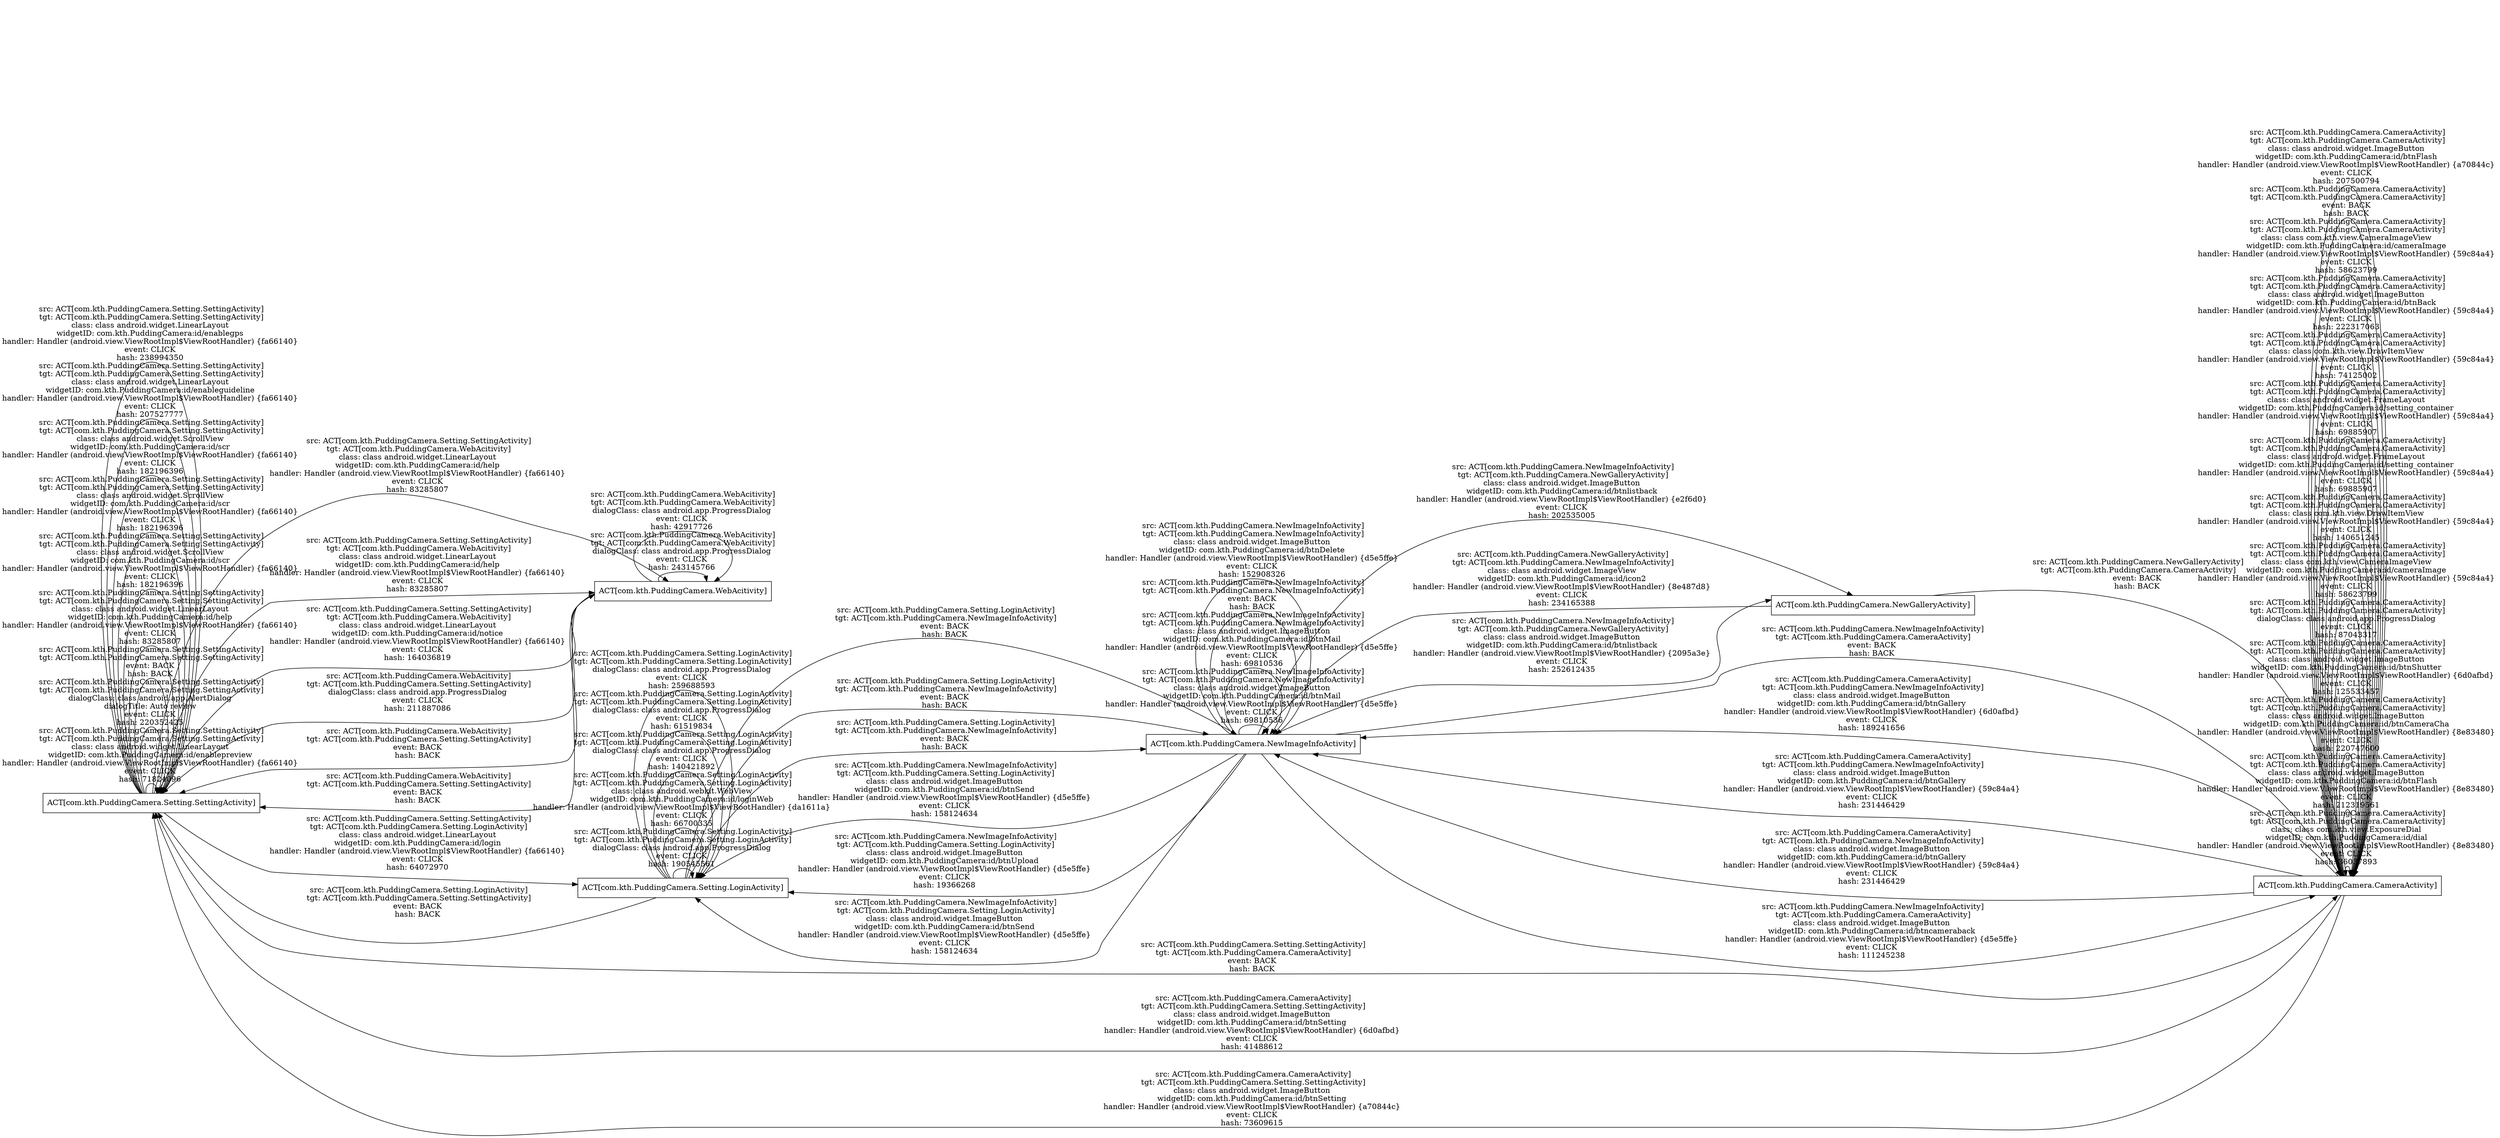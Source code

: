 digraph G {
 rankdir=LR;
 node[shape=box];
n1 [label="ACT[com.kth.PuddingCamera.Setting.SettingActivity]"];
n5 [label="ACT[com.kth.PuddingCamera.WebAcitivity]"];
n3 [label="ACT[com.kth.PuddingCamera.NewGalleryActivity]"];
n4 [label="ACT[com.kth.PuddingCamera.Setting.LoginActivity]"];
n0 [label="ACT[com.kth.PuddingCamera.CameraActivity]"];
n2 [label="ACT[com.kth.PuddingCamera.NewImageInfoActivity]"];
n0 -> n0 [label="src: ACT[com.kth.PuddingCamera.CameraActivity]\ntgt: ACT[com.kth.PuddingCamera.CameraActivity]\nclass: class com.kth.view.ExposureDial \nwidgetID: com.kth.PuddingCamera:id/dial \nhandler: Handler (android.view.ViewRootImpl$ViewRootHandler) {8e83480} \nevent: CLICK \nhash: 36037893 "];
n0 -> n0 [label="src: ACT[com.kth.PuddingCamera.CameraActivity]\ntgt: ACT[com.kth.PuddingCamera.CameraActivity]\nclass: class android.widget.ImageButton \nwidgetID: com.kth.PuddingCamera:id/btnFlash \nhandler: Handler (android.view.ViewRootImpl$ViewRootHandler) {8e83480} \nevent: CLICK \nhash: 212319561 "];
n0 -> n0 [label="src: ACT[com.kth.PuddingCamera.CameraActivity]\ntgt: ACT[com.kth.PuddingCamera.CameraActivity]\nclass: class android.widget.ImageButton \nwidgetID: com.kth.PuddingCamera:id/btnCameraCha \nhandler: Handler (android.view.ViewRootImpl$ViewRootHandler) {8e83480} \nevent: CLICK \nhash: 220747600 "];
n0 -> n1 [label="src: ACT[com.kth.PuddingCamera.CameraActivity]\ntgt: ACT[com.kth.PuddingCamera.Setting.SettingActivity]\nclass: class android.widget.ImageButton \nwidgetID: com.kth.PuddingCamera:id/btnSetting \nhandler: Handler (android.view.ViewRootImpl$ViewRootHandler) {6d0afbd} \nevent: CLICK \nhash: 41488612 "];
n0 -> n0 [label="src: ACT[com.kth.PuddingCamera.CameraActivity]\ntgt: ACT[com.kth.PuddingCamera.CameraActivity]\nclass: class android.widget.ImageButton \nwidgetID: com.kth.PuddingCamera:id/btnShutter \nhandler: Handler (android.view.ViewRootImpl$ViewRootHandler) {6d0afbd} \nevent: CLICK \nhash: 125533457 "];
n0 -> n0 [label="src: ACT[com.kth.PuddingCamera.CameraActivity]\ntgt: ACT[com.kth.PuddingCamera.CameraActivity]\ndialogClass: class android.app.ProgressDialog \nevent: CLICK \nhash: 87043317 "];
n0 -> n2 [label="src: ACT[com.kth.PuddingCamera.CameraActivity]\ntgt: ACT[com.kth.PuddingCamera.NewImageInfoActivity]\nclass: class android.widget.ImageButton \nwidgetID: com.kth.PuddingCamera:id/btnGallery \nhandler: Handler (android.view.ViewRootImpl$ViewRootHandler) {6d0afbd} \nevent: CLICK \nhash: 189241656 "];
n2 -> n0 [label="src: ACT[com.kth.PuddingCamera.NewImageInfoActivity]\ntgt: ACT[com.kth.PuddingCamera.CameraActivity]\nevent: BACK \nhash: BACK "];
n0 -> n0 [label="src: ACT[com.kth.PuddingCamera.CameraActivity]\ntgt: ACT[com.kth.PuddingCamera.CameraActivity]\nclass: class com.kth.view.CameraImageView \nwidgetID: com.kth.PuddingCamera:id/cameraImage \nhandler: Handler (android.view.ViewRootImpl$ViewRootHandler) {59c84a4} \nevent: CLICK \nhash: 58623799 "];
n0 -> n0 [label="src: ACT[com.kth.PuddingCamera.CameraActivity]\ntgt: ACT[com.kth.PuddingCamera.CameraActivity]\nclass: class com.kth.view.DrawItemView \nhandler: Handler (android.view.ViewRootImpl$ViewRootHandler) {59c84a4} \nevent: CLICK \nhash: 140651245 "];
n0 -> n0 [label="src: ACT[com.kth.PuddingCamera.CameraActivity]\ntgt: ACT[com.kth.PuddingCamera.CameraActivity]\nclass: class android.widget.FrameLayout \nwidgetID: com.kth.PuddingCamera:id/setting_container \nhandler: Handler (android.view.ViewRootImpl$ViewRootHandler) {59c84a4} \nevent: CLICK \nhash: 69885907 "];
n0 -> n0 [label="src: ACT[com.kth.PuddingCamera.CameraActivity]\ntgt: ACT[com.kth.PuddingCamera.CameraActivity]\nclass: class android.widget.FrameLayout \nwidgetID: com.kth.PuddingCamera:id/setting_container \nhandler: Handler (android.view.ViewRootImpl$ViewRootHandler) {59c84a4} \nevent: CLICK \nhash: 69885907 "];
n0 -> n0 [label="src: ACT[com.kth.PuddingCamera.CameraActivity]\ntgt: ACT[com.kth.PuddingCamera.CameraActivity]\nclass: class com.kth.view.DrawItemView \nhandler: Handler (android.view.ViewRootImpl$ViewRootHandler) {59c84a4} \nevent: CLICK \nhash: 74125002 "];
n0 -> n0 [label="src: ACT[com.kth.PuddingCamera.CameraActivity]\ntgt: ACT[com.kth.PuddingCamera.CameraActivity]\nclass: class android.widget.ImageButton \nwidgetID: com.kth.PuddingCamera:id/btnBack \nhandler: Handler (android.view.ViewRootImpl$ViewRootHandler) {59c84a4} \nevent: CLICK \nhash: 222317063 "];
n0 -> n0 [label="src: ACT[com.kth.PuddingCamera.CameraActivity]\ntgt: ACT[com.kth.PuddingCamera.CameraActivity]\nclass: class com.kth.view.CameraImageView \nwidgetID: com.kth.PuddingCamera:id/cameraImage \nhandler: Handler (android.view.ViewRootImpl$ViewRootHandler) {59c84a4} \nevent: CLICK \nhash: 58623799 "];
n0 -> n0 [label="src: ACT[com.kth.PuddingCamera.CameraActivity]\ntgt: ACT[com.kth.PuddingCamera.CameraActivity]\nevent: BACK \nhash: BACK "];
n0 -> n2 [label="src: ACT[com.kth.PuddingCamera.CameraActivity]\ntgt: ACT[com.kth.PuddingCamera.NewImageInfoActivity]\nclass: class android.widget.ImageButton \nwidgetID: com.kth.PuddingCamera:id/btnGallery \nhandler: Handler (android.view.ViewRootImpl$ViewRootHandler) {59c84a4} \nevent: CLICK \nhash: 231446429 "];
n2 -> n3 [label="src: ACT[com.kth.PuddingCamera.NewImageInfoActivity]\ntgt: ACT[com.kth.PuddingCamera.NewGalleryActivity]\nclass: class android.widget.ImageButton \nwidgetID: com.kth.PuddingCamera:id/btnlistback \nhandler: Handler (android.view.ViewRootImpl$ViewRootHandler) {2095a3e} \nevent: CLICK \nhash: 252612435 "];
n3 -> n0 [label="src: ACT[com.kth.PuddingCamera.NewGalleryActivity]\ntgt: ACT[com.kth.PuddingCamera.CameraActivity]\nevent: BACK \nhash: BACK "];
n0 -> n2 [label="src: ACT[com.kth.PuddingCamera.CameraActivity]\ntgt: ACT[com.kth.PuddingCamera.NewImageInfoActivity]\nclass: class android.widget.ImageButton \nwidgetID: com.kth.PuddingCamera:id/btnGallery \nhandler: Handler (android.view.ViewRootImpl$ViewRootHandler) {59c84a4} \nevent: CLICK \nhash: 231446429 "];
n2 -> n3 [label="src: ACT[com.kth.PuddingCamera.NewImageInfoActivity]\ntgt: ACT[com.kth.PuddingCamera.NewGalleryActivity]\nclass: class android.widget.ImageButton \nwidgetID: com.kth.PuddingCamera:id/btnlistback \nhandler: Handler (android.view.ViewRootImpl$ViewRootHandler) {e2f6d0} \nevent: CLICK \nhash: 202535005 "];
n3 -> n2 [label="src: ACT[com.kth.PuddingCamera.NewGalleryActivity]\ntgt: ACT[com.kth.PuddingCamera.NewImageInfoActivity]\nclass: class android.widget.ImageView \nwidgetID: com.kth.PuddingCamera:id/icon2 \nhandler: Handler (android.view.ViewRootImpl$ViewRootHandler) {8e487d8} \nevent: CLICK \nhash: 234165388 "];
n2 -> n4 [label="src: ACT[com.kth.PuddingCamera.NewImageInfoActivity]\ntgt: ACT[com.kth.PuddingCamera.Setting.LoginActivity]\nclass: class android.widget.ImageButton \nwidgetID: com.kth.PuddingCamera:id/btnSend \nhandler: Handler (android.view.ViewRootImpl$ViewRootHandler) {d5e5ffe} \nevent: CLICK \nhash: 158124634 "];
n4 -> n4 [label="src: ACT[com.kth.PuddingCamera.Setting.LoginActivity]\ntgt: ACT[com.kth.PuddingCamera.Setting.LoginActivity]\ndialogClass: class android.app.ProgressDialog \nevent: CLICK \nhash: 190545561 "];
n4 -> n4 [label="src: ACT[com.kth.PuddingCamera.Setting.LoginActivity]\ntgt: ACT[com.kth.PuddingCamera.Setting.LoginActivity]\nclass: class android.webkit.WebView \nwidgetID: com.kth.PuddingCamera:id/loginWeb \nhandler: Handler (android.view.ViewRootImpl$ViewRootHandler) {da1611a} \nevent: CLICK \nhash: 66700335 "];
n4 -> n2 [label="src: ACT[com.kth.PuddingCamera.Setting.LoginActivity]\ntgt: ACT[com.kth.PuddingCamera.NewImageInfoActivity]\nevent: BACK \nhash: BACK "];
n2 -> n4 [label="src: ACT[com.kth.PuddingCamera.NewImageInfoActivity]\ntgt: ACT[com.kth.PuddingCamera.Setting.LoginActivity]\nclass: class android.widget.ImageButton \nwidgetID: com.kth.PuddingCamera:id/btnUpload \nhandler: Handler (android.view.ViewRootImpl$ViewRootHandler) {d5e5ffe} \nevent: CLICK \nhash: 19366268 "];
n4 -> n4 [label="src: ACT[com.kth.PuddingCamera.Setting.LoginActivity]\ntgt: ACT[com.kth.PuddingCamera.Setting.LoginActivity]\ndialogClass: class android.app.ProgressDialog \nevent: CLICK \nhash: 140421892 "];
n4 -> n2 [label="src: ACT[com.kth.PuddingCamera.Setting.LoginActivity]\ntgt: ACT[com.kth.PuddingCamera.NewImageInfoActivity]\nevent: BACK \nhash: BACK "];
n2 -> n2 [label="src: ACT[com.kth.PuddingCamera.NewImageInfoActivity]\ntgt: ACT[com.kth.PuddingCamera.NewImageInfoActivity]\nclass: class android.widget.ImageButton \nwidgetID: com.kth.PuddingCamera:id/btnMail \nhandler: Handler (android.view.ViewRootImpl$ViewRootHandler) {d5e5ffe} \nevent: CLICK \nhash: 69810536 "];
n2 -> n4 [label="src: ACT[com.kth.PuddingCamera.NewImageInfoActivity]\ntgt: ACT[com.kth.PuddingCamera.Setting.LoginActivity]\nclass: class android.widget.ImageButton \nwidgetID: com.kth.PuddingCamera:id/btnSend \nhandler: Handler (android.view.ViewRootImpl$ViewRootHandler) {d5e5ffe} \nevent: CLICK \nhash: 158124634 "];
n4 -> n4 [label="src: ACT[com.kth.PuddingCamera.Setting.LoginActivity]\ntgt: ACT[com.kth.PuddingCamera.Setting.LoginActivity]\ndialogClass: class android.app.ProgressDialog \nevent: CLICK \nhash: 61519834 "];
n4 -> n2 [label="src: ACT[com.kth.PuddingCamera.Setting.LoginActivity]\ntgt: ACT[com.kth.PuddingCamera.NewImageInfoActivity]\nevent: BACK \nhash: BACK "];
n2 -> n2 [label="src: ACT[com.kth.PuddingCamera.NewImageInfoActivity]\ntgt: ACT[com.kth.PuddingCamera.NewImageInfoActivity]\nclass: class android.widget.ImageButton \nwidgetID: com.kth.PuddingCamera:id/btnMail \nhandler: Handler (android.view.ViewRootImpl$ViewRootHandler) {d5e5ffe} \nevent: CLICK \nhash: 69810536 "];
n2 -> n2 [label="src: ACT[com.kth.PuddingCamera.NewImageInfoActivity]\ntgt: ACT[com.kth.PuddingCamera.NewImageInfoActivity]\nevent: BACK \nhash: BACK "];
n2 -> n2 [label="src: ACT[com.kth.PuddingCamera.NewImageInfoActivity]\ntgt: ACT[com.kth.PuddingCamera.NewImageInfoActivity]\nclass: class android.widget.ImageButton \nwidgetID: com.kth.PuddingCamera:id/btnDelete \nhandler: Handler (android.view.ViewRootImpl$ViewRootHandler) {d5e5ffe} \nevent: CLICK \nhash: 152908326 "];
n2 -> n0 [label="src: ACT[com.kth.PuddingCamera.NewImageInfoActivity]\ntgt: ACT[com.kth.PuddingCamera.CameraActivity]\nclass: class android.widget.ImageButton \nwidgetID: com.kth.PuddingCamera:id/btncameraback \nhandler: Handler (android.view.ViewRootImpl$ViewRootHandler) {d5e5ffe} \nevent: CLICK \nhash: 111245238 "];
n0 -> n1 [label="src: ACT[com.kth.PuddingCamera.CameraActivity]\ntgt: ACT[com.kth.PuddingCamera.Setting.SettingActivity]\nclass: class android.widget.ImageButton \nwidgetID: com.kth.PuddingCamera:id/btnSetting \nhandler: Handler (android.view.ViewRootImpl$ViewRootHandler) {a70844c} \nevent: CLICK \nhash: 73609615 "];
n1 -> n4 [label="src: ACT[com.kth.PuddingCamera.Setting.SettingActivity]\ntgt: ACT[com.kth.PuddingCamera.Setting.LoginActivity]\nclass: class android.widget.LinearLayout \nwidgetID: com.kth.PuddingCamera:id/login \nhandler: Handler (android.view.ViewRootImpl$ViewRootHandler) {fa66140} \nevent: CLICK \nhash: 64072970 "];
n4 -> n4 [label="src: ACT[com.kth.PuddingCamera.Setting.LoginActivity]\ntgt: ACT[com.kth.PuddingCamera.Setting.LoginActivity]\ndialogClass: class android.app.ProgressDialog \nevent: CLICK \nhash: 259688593 "];
n4 -> n1 [label="src: ACT[com.kth.PuddingCamera.Setting.LoginActivity]\ntgt: ACT[com.kth.PuddingCamera.Setting.SettingActivity]\nevent: BACK \nhash: BACK "];
n1 -> n1 [label="src: ACT[com.kth.PuddingCamera.Setting.SettingActivity]\ntgt: ACT[com.kth.PuddingCamera.Setting.SettingActivity]\nclass: class android.widget.LinearLayout \nwidgetID: com.kth.PuddingCamera:id/enablepreview \nhandler: Handler (android.view.ViewRootImpl$ViewRootHandler) {fa66140} \nevent: CLICK \nhash: 71824096 "];
n1 -> n1 [label="src: ACT[com.kth.PuddingCamera.Setting.SettingActivity]\ntgt: ACT[com.kth.PuddingCamera.Setting.SettingActivity]\ndialogClass: class android.app.AlertDialog \ndialogTitle: Auto review \nevent: CLICK \nhash: 220352425 "];
n1 -> n1 [label="src: ACT[com.kth.PuddingCamera.Setting.SettingActivity]\ntgt: ACT[com.kth.PuddingCamera.Setting.SettingActivity]\nevent: BACK \nhash: BACK "];
n1 -> n1 [label="src: ACT[com.kth.PuddingCamera.Setting.SettingActivity]\ntgt: ACT[com.kth.PuddingCamera.Setting.SettingActivity]\nclass: class android.widget.LinearLayout \nwidgetID: com.kth.PuddingCamera:id/help \nhandler: Handler (android.view.ViewRootImpl$ViewRootHandler) {fa66140} \nevent: CLICK \nhash: 83285807 "];
n1 -> n1 [label="src: ACT[com.kth.PuddingCamera.Setting.SettingActivity]\ntgt: ACT[com.kth.PuddingCamera.Setting.SettingActivity]\nclass: class android.widget.ScrollView \nwidgetID: com.kth.PuddingCamera:id/scr \nhandler: Handler (android.view.ViewRootImpl$ViewRootHandler) {fa66140} \nevent: CLICK \nhash: 182196396 "];
n1 -> n1 [label="src: ACT[com.kth.PuddingCamera.Setting.SettingActivity]\ntgt: ACT[com.kth.PuddingCamera.Setting.SettingActivity]\nclass: class android.widget.ScrollView \nwidgetID: com.kth.PuddingCamera:id/scr \nhandler: Handler (android.view.ViewRootImpl$ViewRootHandler) {fa66140} \nevent: CLICK \nhash: 182196396 "];
n1 -> n1 [label="src: ACT[com.kth.PuddingCamera.Setting.SettingActivity]\ntgt: ACT[com.kth.PuddingCamera.Setting.SettingActivity]\nclass: class android.widget.ScrollView \nwidgetID: com.kth.PuddingCamera:id/scr \nhandler: Handler (android.view.ViewRootImpl$ViewRootHandler) {fa66140} \nevent: CLICK \nhash: 182196396 "];
n1 -> n5 [label="src: ACT[com.kth.PuddingCamera.Setting.SettingActivity]\ntgt: ACT[com.kth.PuddingCamera.WebAcitivity]\nclass: class android.widget.LinearLayout \nwidgetID: com.kth.PuddingCamera:id/help \nhandler: Handler (android.view.ViewRootImpl$ViewRootHandler) {fa66140} \nevent: CLICK \nhash: 83285807 "];
n5 -> n1 [label="src: ACT[com.kth.PuddingCamera.WebAcitivity]\ntgt: ACT[com.kth.PuddingCamera.Setting.SettingActivity]\ndialogClass: class android.app.ProgressDialog \nevent: CLICK \nhash: 211887086 "];
n1 -> n5 [label="src: ACT[com.kth.PuddingCamera.Setting.SettingActivity]\ntgt: ACT[com.kth.PuddingCamera.WebAcitivity]\nclass: class android.widget.LinearLayout \nwidgetID: com.kth.PuddingCamera:id/help \nhandler: Handler (android.view.ViewRootImpl$ViewRootHandler) {fa66140} \nevent: CLICK \nhash: 83285807 "];
n5 -> n5 [label="src: ACT[com.kth.PuddingCamera.WebAcitivity]\ntgt: ACT[com.kth.PuddingCamera.WebAcitivity]\ndialogClass: class android.app.ProgressDialog \nevent: CLICK \nhash: 243145766 "];
n5 -> n1 [label="src: ACT[com.kth.PuddingCamera.WebAcitivity]\ntgt: ACT[com.kth.PuddingCamera.Setting.SettingActivity]\nevent: BACK \nhash: BACK "];
n1 -> n5 [label="src: ACT[com.kth.PuddingCamera.Setting.SettingActivity]\ntgt: ACT[com.kth.PuddingCamera.WebAcitivity]\nclass: class android.widget.LinearLayout \nwidgetID: com.kth.PuddingCamera:id/notice \nhandler: Handler (android.view.ViewRootImpl$ViewRootHandler) {fa66140} \nevent: CLICK \nhash: 164036819 "];
n5 -> n5 [label="src: ACT[com.kth.PuddingCamera.WebAcitivity]\ntgt: ACT[com.kth.PuddingCamera.WebAcitivity]\ndialogClass: class android.app.ProgressDialog \nevent: CLICK \nhash: 42917726 "];
n5 -> n1 [label="src: ACT[com.kth.PuddingCamera.WebAcitivity]\ntgt: ACT[com.kth.PuddingCamera.Setting.SettingActivity]\nevent: BACK \nhash: BACK "];
n1 -> n1 [label="src: ACT[com.kth.PuddingCamera.Setting.SettingActivity]\ntgt: ACT[com.kth.PuddingCamera.Setting.SettingActivity]\nclass: class android.widget.LinearLayout \nwidgetID: com.kth.PuddingCamera:id/enableguideline \nhandler: Handler (android.view.ViewRootImpl$ViewRootHandler) {fa66140} \nevent: CLICK \nhash: 207527777 "];
n1 -> n1 [label="src: ACT[com.kth.PuddingCamera.Setting.SettingActivity]\ntgt: ACT[com.kth.PuddingCamera.Setting.SettingActivity]\nclass: class android.widget.LinearLayout \nwidgetID: com.kth.PuddingCamera:id/enablegps \nhandler: Handler (android.view.ViewRootImpl$ViewRootHandler) {fa66140} \nevent: CLICK \nhash: 238994350 "];
n1 -> n0 [label="src: ACT[com.kth.PuddingCamera.Setting.SettingActivity]\ntgt: ACT[com.kth.PuddingCamera.CameraActivity]\nevent: BACK \nhash: BACK "];
n0 -> n0 [label="src: ACT[com.kth.PuddingCamera.CameraActivity]\ntgt: ACT[com.kth.PuddingCamera.CameraActivity]\nclass: class android.widget.ImageButton \nwidgetID: com.kth.PuddingCamera:id/btnFlash \nhandler: Handler (android.view.ViewRootImpl$ViewRootHandler) {a70844c} \nevent: CLICK \nhash: 207500794 "];
}